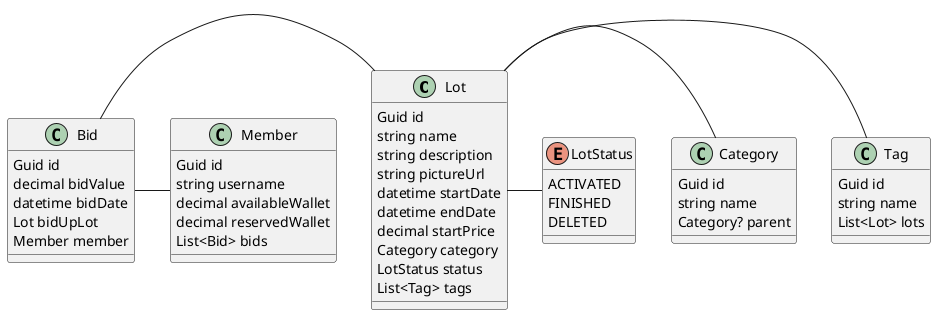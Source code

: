 @startuml

class Lot {
    Guid id
    string name
    string description
    string pictureUrl
    datetime startDate
    datetime endDate
    decimal startPrice
    Category category
    LotStatus status
    List<Tag> tags
}

class Tag {
    Guid id
    string name
    List<Lot> lots
}

class Category {
    Guid id
    string name
    Category? parent
}

class Bid {
    Guid id
    decimal bidValue
    datetime bidDate
    Lot bidUpLot
    Member member
}

class Member {
    Guid id
    string username
    decimal availableWallet
    decimal reservedWallet
    List<Bid> bids
}

enum LotStatus {
    ACTIVATED
    FINISHED
    DELETED
}

Lot - Tag
Lot - Category
Bid - Lot
Bid - Member
Lot - LotStatus

@enduml